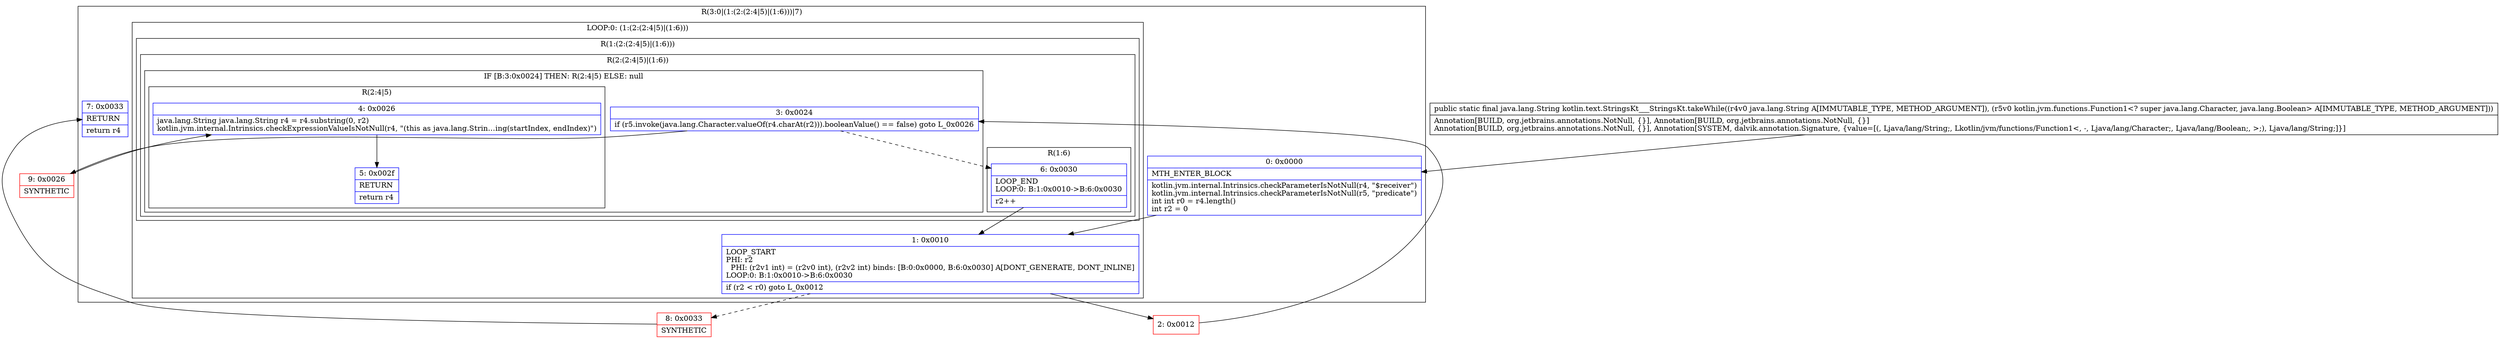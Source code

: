 digraph "CFG forkotlin.text.StringsKt___StringsKt.takeWhile(Ljava\/lang\/String;Lkotlin\/jvm\/functions\/Function1;)Ljava\/lang\/String;" {
subgraph cluster_Region_807385081 {
label = "R(3:0|(1:(2:(2:4|5)|(1:6)))|7)";
node [shape=record,color=blue];
Node_0 [shape=record,label="{0\:\ 0x0000|MTH_ENTER_BLOCK\l|kotlin.jvm.internal.Intrinsics.checkParameterIsNotNull(r4, \"$receiver\")\lkotlin.jvm.internal.Intrinsics.checkParameterIsNotNull(r5, \"predicate\")\lint int r0 = r4.length()\lint r2 = 0\l}"];
subgraph cluster_LoopRegion_314778364 {
label = "LOOP:0: (1:(2:(2:4|5)|(1:6)))";
node [shape=record,color=blue];
Node_1 [shape=record,label="{1\:\ 0x0010|LOOP_START\lPHI: r2 \l  PHI: (r2v1 int) = (r2v0 int), (r2v2 int) binds: [B:0:0x0000, B:6:0x0030] A[DONT_GENERATE, DONT_INLINE]\lLOOP:0: B:1:0x0010\-\>B:6:0x0030\l|if (r2 \< r0) goto L_0x0012\l}"];
subgraph cluster_Region_1858172084 {
label = "R(1:(2:(2:4|5)|(1:6)))";
node [shape=record,color=blue];
subgraph cluster_Region_1392434758 {
label = "R(2:(2:4|5)|(1:6))";
node [shape=record,color=blue];
subgraph cluster_IfRegion_1183750363 {
label = "IF [B:3:0x0024] THEN: R(2:4|5) ELSE: null";
node [shape=record,color=blue];
Node_3 [shape=record,label="{3\:\ 0x0024|if (r5.invoke(java.lang.Character.valueOf(r4.charAt(r2))).booleanValue() == false) goto L_0x0026\l}"];
subgraph cluster_Region_191057804 {
label = "R(2:4|5)";
node [shape=record,color=blue];
Node_4 [shape=record,label="{4\:\ 0x0026|java.lang.String java.lang.String r4 = r4.substring(0, r2)\lkotlin.jvm.internal.Intrinsics.checkExpressionValueIsNotNull(r4, \"(this as java.lang.Strin…ing(startIndex, endIndex)\")\l}"];
Node_5 [shape=record,label="{5\:\ 0x002f|RETURN\l|return r4\l}"];
}
}
subgraph cluster_Region_441537941 {
label = "R(1:6)";
node [shape=record,color=blue];
Node_6 [shape=record,label="{6\:\ 0x0030|LOOP_END\lLOOP:0: B:1:0x0010\-\>B:6:0x0030\l|r2++\l}"];
}
}
}
}
Node_7 [shape=record,label="{7\:\ 0x0033|RETURN\l|return r4\l}"];
}
Node_2 [shape=record,color=red,label="{2\:\ 0x0012}"];
Node_8 [shape=record,color=red,label="{8\:\ 0x0033|SYNTHETIC\l}"];
Node_9 [shape=record,color=red,label="{9\:\ 0x0026|SYNTHETIC\l}"];
MethodNode[shape=record,label="{public static final java.lang.String kotlin.text.StringsKt___StringsKt.takeWhile((r4v0 java.lang.String A[IMMUTABLE_TYPE, METHOD_ARGUMENT]), (r5v0 kotlin.jvm.functions.Function1\<? super java.lang.Character, java.lang.Boolean\> A[IMMUTABLE_TYPE, METHOD_ARGUMENT]))  | Annotation[BUILD, org.jetbrains.annotations.NotNull, \{\}], Annotation[BUILD, org.jetbrains.annotations.NotNull, \{\}]\lAnnotation[BUILD, org.jetbrains.annotations.NotNull, \{\}], Annotation[SYSTEM, dalvik.annotation.Signature, \{value=[(, Ljava\/lang\/String;, Lkotlin\/jvm\/functions\/Function1\<, \-, Ljava\/lang\/Character;, Ljava\/lang\/Boolean;, \>;), Ljava\/lang\/String;]\}]\l}"];
MethodNode -> Node_0;
Node_0 -> Node_1;
Node_1 -> Node_2;
Node_1 -> Node_8[style=dashed];
Node_3 -> Node_6[style=dashed];
Node_3 -> Node_9;
Node_4 -> Node_5;
Node_6 -> Node_1;
Node_2 -> Node_3;
Node_8 -> Node_7;
Node_9 -> Node_4;
}

